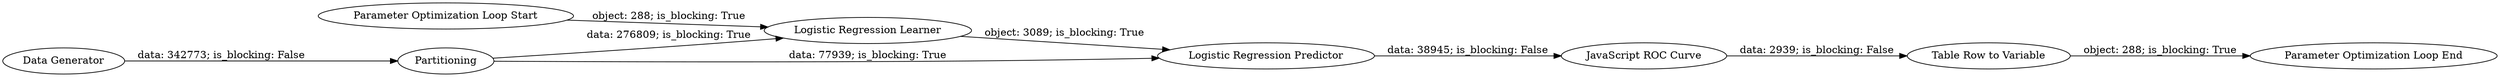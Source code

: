 digraph {
	"-7004989281323173783_324" [label="Parameter Optimization Loop Start"]
	"-7004989281323173783_337" [label="Table Row to Variable"]
	"-7004989281323173783_332" [label="Data Generator"]
	"-7004989281323173783_325" [label="Parameter Optimization Loop End"]
	"-7004989281323173783_334" [label="Logistic Regression Predictor"]
	"-7004989281323173783_330" [label=Partitioning]
	"-7004989281323173783_335" [label="JavaScript ROC Curve"]
	"-7004989281323173783_327" [label="Logistic Regression Learner"]
	"-7004989281323173783_332" -> "-7004989281323173783_330" [label="data: 342773; is_blocking: False"]
	"-7004989281323173783_327" -> "-7004989281323173783_334" [label="object: 3089; is_blocking: True"]
	"-7004989281323173783_330" -> "-7004989281323173783_334" [label="data: 77939; is_blocking: True"]
	"-7004989281323173783_335" -> "-7004989281323173783_337" [label="data: 2939; is_blocking: False"]
	"-7004989281323173783_337" -> "-7004989281323173783_325" [label="object: 288; is_blocking: True"]
	"-7004989281323173783_324" -> "-7004989281323173783_327" [label="object: 288; is_blocking: True"]
	"-7004989281323173783_334" -> "-7004989281323173783_335" [label="data: 38945; is_blocking: False"]
	"-7004989281323173783_330" -> "-7004989281323173783_327" [label="data: 276809; is_blocking: True"]
	rankdir=LR
}
